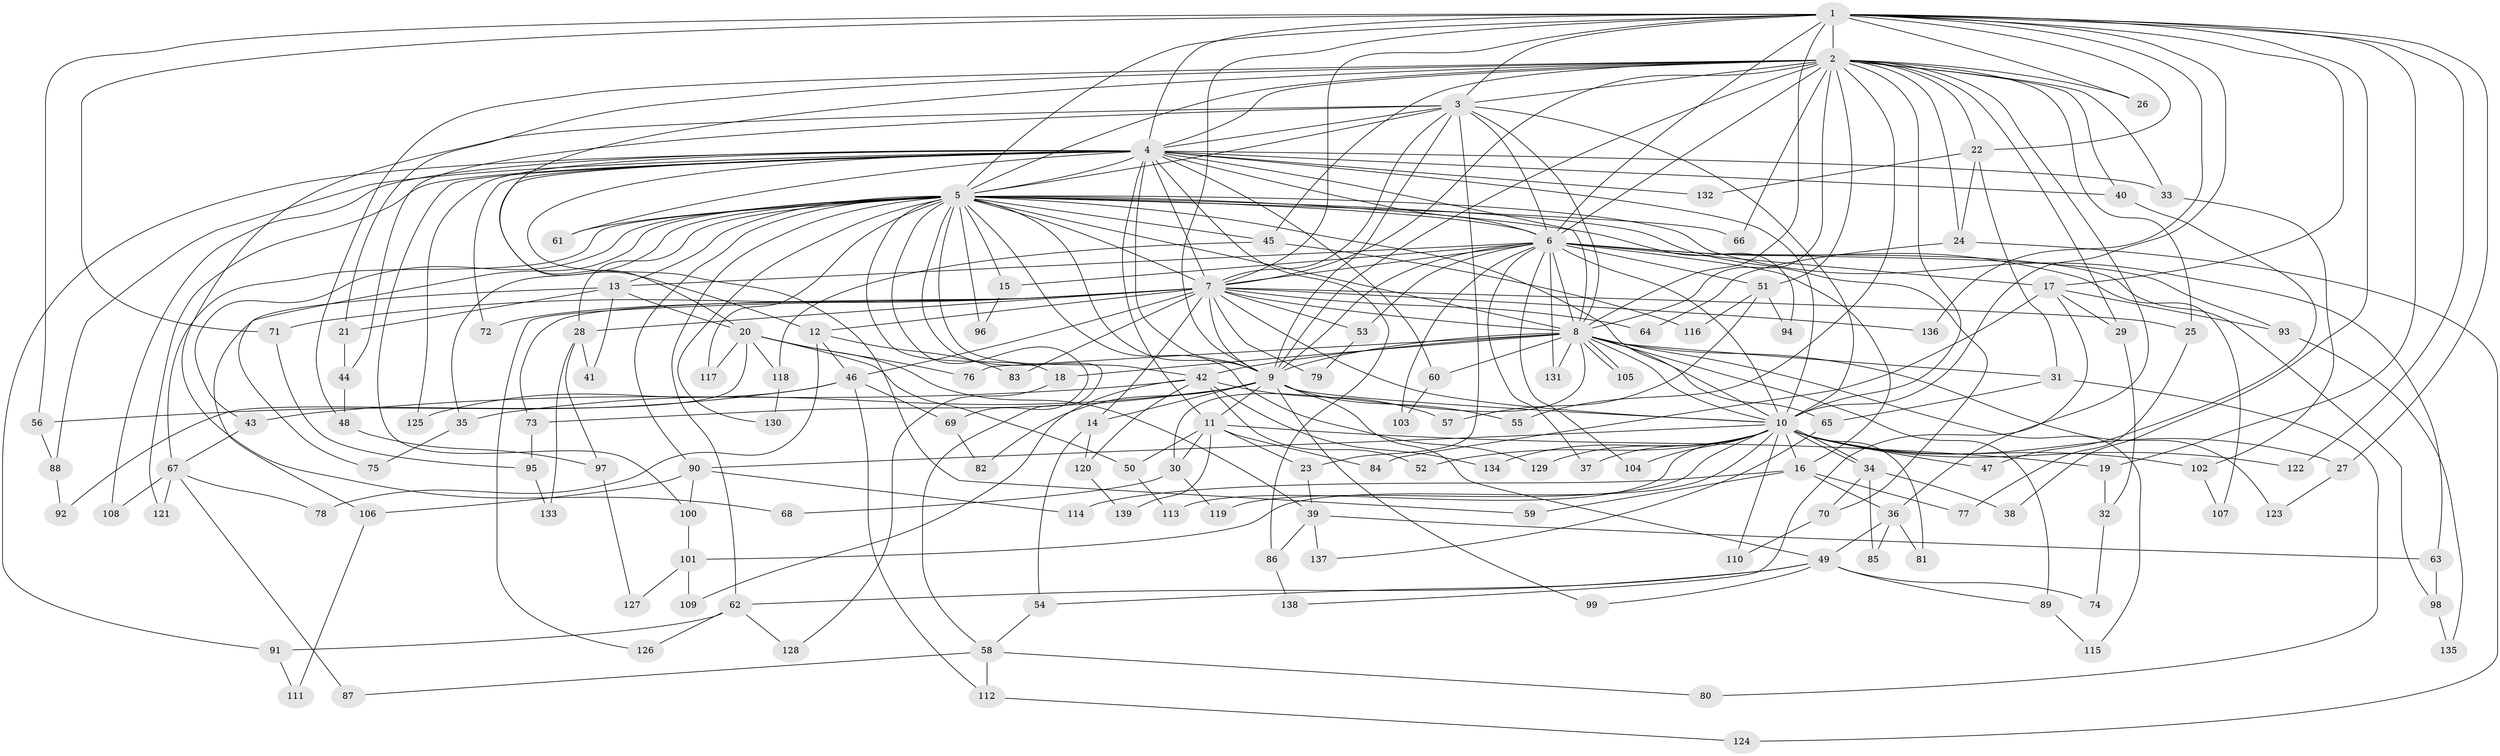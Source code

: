 // Generated by graph-tools (version 1.1) at 2025/49/03/09/25 03:49:34]
// undirected, 139 vertices, 303 edges
graph export_dot {
graph [start="1"]
  node [color=gray90,style=filled];
  1;
  2;
  3;
  4;
  5;
  6;
  7;
  8;
  9;
  10;
  11;
  12;
  13;
  14;
  15;
  16;
  17;
  18;
  19;
  20;
  21;
  22;
  23;
  24;
  25;
  26;
  27;
  28;
  29;
  30;
  31;
  32;
  33;
  34;
  35;
  36;
  37;
  38;
  39;
  40;
  41;
  42;
  43;
  44;
  45;
  46;
  47;
  48;
  49;
  50;
  51;
  52;
  53;
  54;
  55;
  56;
  57;
  58;
  59;
  60;
  61;
  62;
  63;
  64;
  65;
  66;
  67;
  68;
  69;
  70;
  71;
  72;
  73;
  74;
  75;
  76;
  77;
  78;
  79;
  80;
  81;
  82;
  83;
  84;
  85;
  86;
  87;
  88;
  89;
  90;
  91;
  92;
  93;
  94;
  95;
  96;
  97;
  98;
  99;
  100;
  101;
  102;
  103;
  104;
  105;
  106;
  107;
  108;
  109;
  110;
  111;
  112;
  113;
  114;
  115;
  116;
  117;
  118;
  119;
  120;
  121;
  122;
  123;
  124;
  125;
  126;
  127;
  128;
  129;
  130;
  131;
  132;
  133;
  134;
  135;
  136;
  137;
  138;
  139;
  1 -- 2;
  1 -- 3;
  1 -- 4;
  1 -- 5;
  1 -- 6;
  1 -- 7;
  1 -- 8;
  1 -- 9;
  1 -- 10;
  1 -- 17;
  1 -- 19;
  1 -- 22;
  1 -- 26;
  1 -- 27;
  1 -- 38;
  1 -- 56;
  1 -- 71;
  1 -- 122;
  1 -- 136;
  2 -- 3;
  2 -- 4;
  2 -- 5;
  2 -- 6;
  2 -- 7;
  2 -- 8;
  2 -- 9;
  2 -- 10;
  2 -- 12;
  2 -- 21;
  2 -- 22;
  2 -- 24;
  2 -- 25;
  2 -- 26;
  2 -- 29;
  2 -- 33;
  2 -- 36;
  2 -- 40;
  2 -- 45;
  2 -- 48;
  2 -- 51;
  2 -- 55;
  2 -- 66;
  3 -- 4;
  3 -- 5;
  3 -- 6;
  3 -- 7;
  3 -- 8;
  3 -- 9;
  3 -- 10;
  3 -- 23;
  3 -- 44;
  3 -- 68;
  4 -- 5;
  4 -- 6;
  4 -- 7;
  4 -- 8;
  4 -- 9;
  4 -- 10;
  4 -- 11;
  4 -- 20;
  4 -- 33;
  4 -- 40;
  4 -- 59;
  4 -- 60;
  4 -- 61;
  4 -- 72;
  4 -- 86;
  4 -- 88;
  4 -- 91;
  4 -- 100;
  4 -- 108;
  4 -- 121;
  4 -- 125;
  4 -- 132;
  5 -- 6;
  5 -- 7;
  5 -- 8;
  5 -- 9;
  5 -- 10;
  5 -- 13;
  5 -- 15;
  5 -- 18;
  5 -- 28;
  5 -- 35;
  5 -- 42;
  5 -- 43;
  5 -- 45;
  5 -- 58;
  5 -- 61;
  5 -- 62;
  5 -- 63;
  5 -- 66;
  5 -- 67;
  5 -- 69;
  5 -- 70;
  5 -- 75;
  5 -- 90;
  5 -- 94;
  5 -- 96;
  5 -- 117;
  5 -- 129;
  5 -- 130;
  6 -- 7;
  6 -- 8;
  6 -- 9;
  6 -- 10;
  6 -- 13;
  6 -- 15;
  6 -- 16;
  6 -- 17;
  6 -- 37;
  6 -- 51;
  6 -- 53;
  6 -- 93;
  6 -- 98;
  6 -- 103;
  6 -- 104;
  6 -- 107;
  6 -- 131;
  7 -- 8;
  7 -- 9;
  7 -- 10;
  7 -- 12;
  7 -- 14;
  7 -- 25;
  7 -- 28;
  7 -- 46;
  7 -- 53;
  7 -- 64;
  7 -- 71;
  7 -- 72;
  7 -- 73;
  7 -- 79;
  7 -- 83;
  7 -- 126;
  7 -- 136;
  8 -- 9;
  8 -- 10;
  8 -- 18;
  8 -- 30;
  8 -- 31;
  8 -- 42;
  8 -- 60;
  8 -- 65;
  8 -- 76;
  8 -- 89;
  8 -- 105;
  8 -- 105;
  8 -- 115;
  8 -- 123;
  8 -- 131;
  9 -- 10;
  9 -- 11;
  9 -- 14;
  9 -- 35;
  9 -- 49;
  9 -- 55;
  9 -- 73;
  9 -- 82;
  9 -- 99;
  10 -- 16;
  10 -- 27;
  10 -- 34;
  10 -- 34;
  10 -- 37;
  10 -- 47;
  10 -- 52;
  10 -- 81;
  10 -- 90;
  10 -- 101;
  10 -- 102;
  10 -- 104;
  10 -- 110;
  10 -- 113;
  10 -- 119;
  10 -- 122;
  10 -- 129;
  10 -- 134;
  11 -- 19;
  11 -- 23;
  11 -- 30;
  11 -- 50;
  11 -- 84;
  11 -- 139;
  12 -- 46;
  12 -- 78;
  12 -- 83;
  13 -- 20;
  13 -- 21;
  13 -- 41;
  13 -- 106;
  14 -- 54;
  14 -- 120;
  15 -- 96;
  16 -- 36;
  16 -- 59;
  16 -- 77;
  16 -- 114;
  17 -- 29;
  17 -- 84;
  17 -- 93;
  17 -- 138;
  18 -- 128;
  19 -- 32;
  20 -- 39;
  20 -- 50;
  20 -- 76;
  20 -- 92;
  20 -- 117;
  20 -- 118;
  21 -- 44;
  22 -- 24;
  22 -- 31;
  22 -- 132;
  23 -- 39;
  24 -- 64;
  24 -- 124;
  25 -- 77;
  27 -- 123;
  28 -- 41;
  28 -- 97;
  28 -- 133;
  29 -- 32;
  30 -- 68;
  30 -- 119;
  31 -- 65;
  31 -- 80;
  32 -- 74;
  33 -- 102;
  34 -- 38;
  34 -- 70;
  34 -- 85;
  35 -- 75;
  36 -- 49;
  36 -- 81;
  36 -- 85;
  39 -- 63;
  39 -- 86;
  39 -- 137;
  40 -- 47;
  42 -- 43;
  42 -- 52;
  42 -- 57;
  42 -- 109;
  42 -- 120;
  42 -- 134;
  43 -- 67;
  44 -- 48;
  45 -- 116;
  45 -- 118;
  46 -- 56;
  46 -- 69;
  46 -- 112;
  46 -- 125;
  48 -- 97;
  49 -- 54;
  49 -- 62;
  49 -- 74;
  49 -- 89;
  49 -- 99;
  50 -- 113;
  51 -- 57;
  51 -- 94;
  51 -- 116;
  53 -- 79;
  54 -- 58;
  56 -- 88;
  58 -- 80;
  58 -- 87;
  58 -- 112;
  60 -- 103;
  62 -- 91;
  62 -- 126;
  62 -- 128;
  63 -- 98;
  65 -- 137;
  67 -- 78;
  67 -- 87;
  67 -- 108;
  67 -- 121;
  69 -- 82;
  70 -- 110;
  71 -- 95;
  73 -- 95;
  86 -- 138;
  88 -- 92;
  89 -- 115;
  90 -- 100;
  90 -- 106;
  90 -- 114;
  91 -- 111;
  93 -- 135;
  95 -- 133;
  97 -- 127;
  98 -- 135;
  100 -- 101;
  101 -- 109;
  101 -- 127;
  102 -- 107;
  106 -- 111;
  112 -- 124;
  118 -- 130;
  120 -- 139;
}
